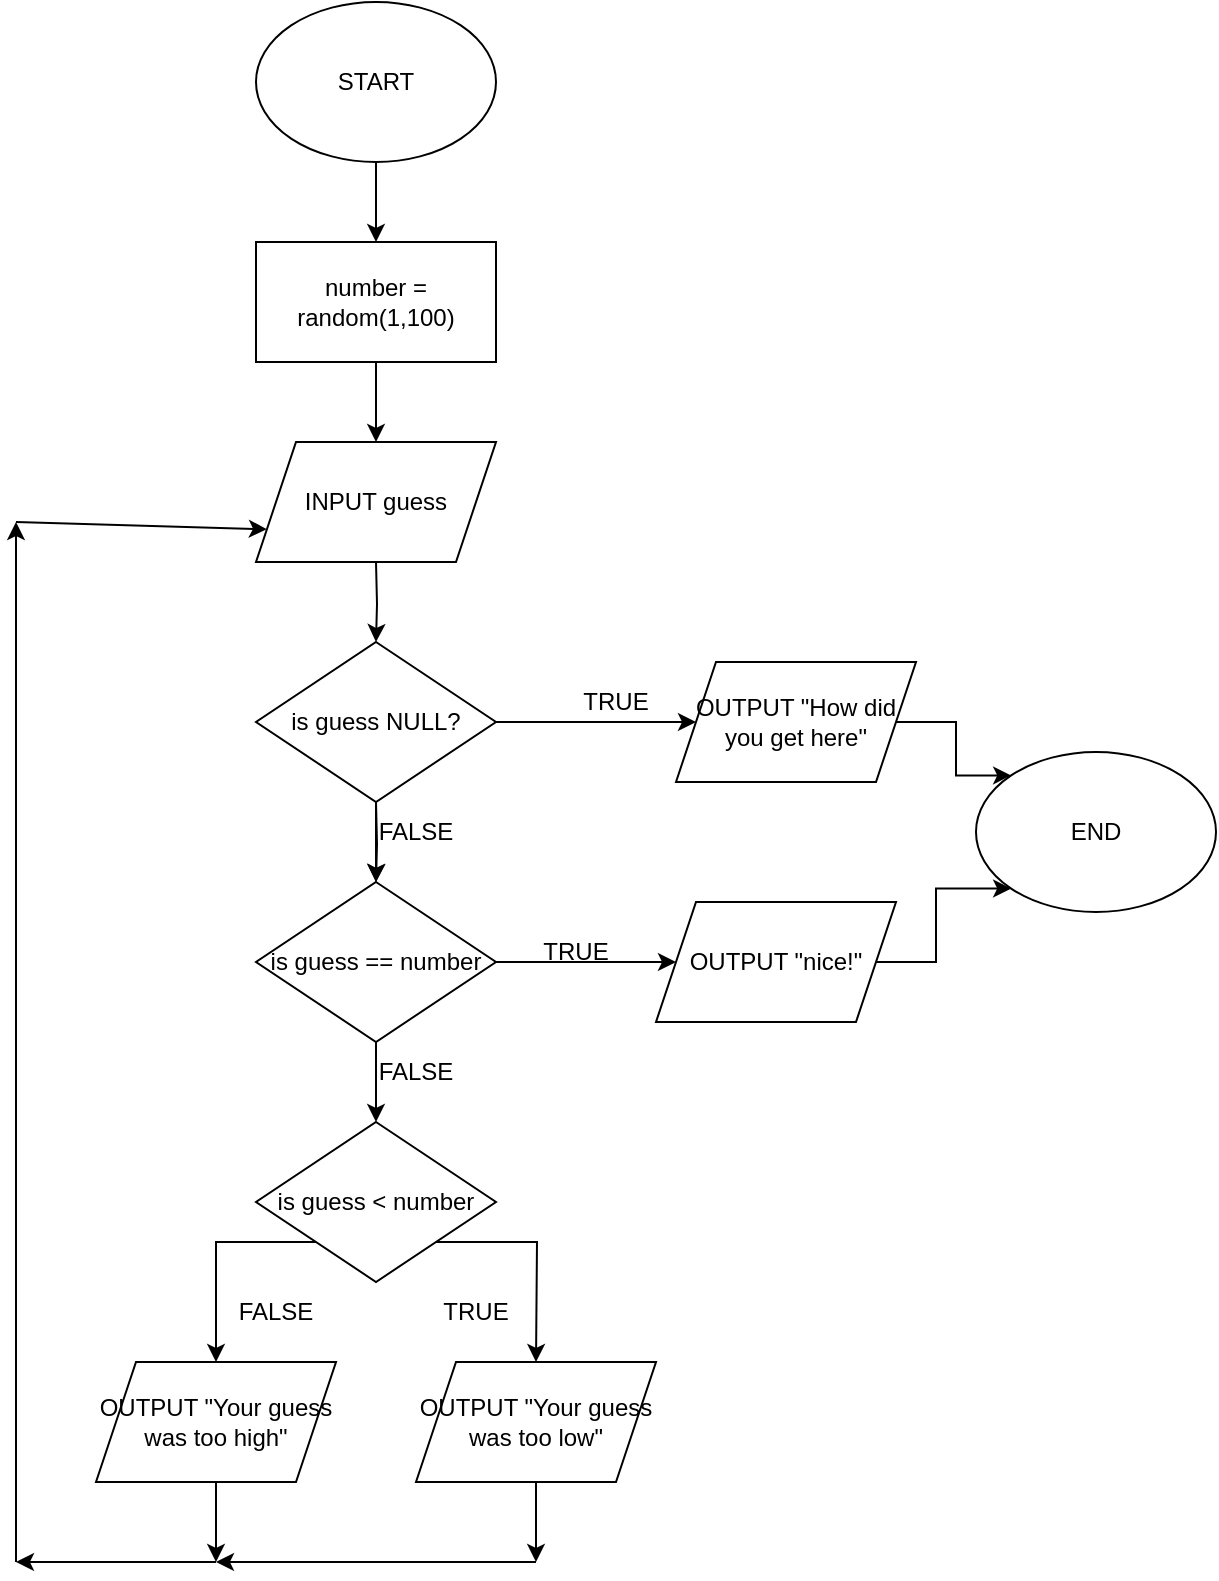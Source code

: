 <mxfile version="24.7.12" pages="2">
  <diagram name="Exercise 1" id="3cwsXyhbLT5nDXYA-e8p">
    <mxGraphModel dx="791" dy="1643" grid="1" gridSize="10" guides="1" tooltips="1" connect="1" arrows="1" fold="1" page="1" pageScale="1" pageWidth="850" pageHeight="1100" math="0" shadow="0">
      <root>
        <mxCell id="0" />
        <mxCell id="1" parent="0" />
        <mxCell id="LIvJMw1UkI3EyAe7xPMK-9" value="" style="edgeStyle=orthogonalEdgeStyle;rounded=0;orthogonalLoop=1;jettySize=auto;html=1;" edge="1" parent="1" source="LIvJMw1UkI3EyAe7xPMK-1" target="LIvJMw1UkI3EyAe7xPMK-2">
          <mxGeometry relative="1" as="geometry" />
        </mxCell>
        <mxCell id="LIvJMw1UkI3EyAe7xPMK-1" value="START" style="ellipse;whiteSpace=wrap;html=1;" vertex="1" parent="1">
          <mxGeometry x="200" y="40" width="120" height="80" as="geometry" />
        </mxCell>
        <mxCell id="LIvJMw1UkI3EyAe7xPMK-10" value="" style="edgeStyle=orthogonalEdgeStyle;rounded=0;orthogonalLoop=1;jettySize=auto;html=1;" edge="1" parent="1" source="LIvJMw1UkI3EyAe7xPMK-2">
          <mxGeometry relative="1" as="geometry">
            <mxPoint x="260" y="260" as="targetPoint" />
          </mxGeometry>
        </mxCell>
        <mxCell id="LIvJMw1UkI3EyAe7xPMK-2" value="&lt;font style=&quot;font-size: 12px;&quot;&gt;number = random(1,100)&lt;/font&gt;" style="rounded=0;whiteSpace=wrap;html=1;" vertex="1" parent="1">
          <mxGeometry x="200" y="160" width="120" height="60" as="geometry" />
        </mxCell>
        <mxCell id="LIvJMw1UkI3EyAe7xPMK-8" value="" style="edgeStyle=orthogonalEdgeStyle;rounded=0;orthogonalLoop=1;jettySize=auto;html=1;" edge="1" parent="1" source="LIvJMw1UkI3EyAe7xPMK-3" target="LIvJMw1UkI3EyAe7xPMK-6">
          <mxGeometry relative="1" as="geometry" />
        </mxCell>
        <mxCell id="LIvJMw1UkI3EyAe7xPMK-20" value="" style="edgeStyle=orthogonalEdgeStyle;rounded=0;orthogonalLoop=1;jettySize=auto;html=1;" edge="1" parent="1" target="LIvJMw1UkI3EyAe7xPMK-15">
          <mxGeometry relative="1" as="geometry">
            <mxPoint x="260" y="440" as="sourcePoint" />
          </mxGeometry>
        </mxCell>
        <mxCell id="LIvJMw1UkI3EyAe7xPMK-36" value="" style="edgeStyle=orthogonalEdgeStyle;rounded=0;orthogonalLoop=1;jettySize=auto;html=1;" edge="1" parent="1" source="LIvJMw1UkI3EyAe7xPMK-3">
          <mxGeometry relative="1" as="geometry">
            <mxPoint x="260" y="480" as="targetPoint" />
          </mxGeometry>
        </mxCell>
        <mxCell id="LIvJMw1UkI3EyAe7xPMK-3" value="is guess NULL?" style="rhombus;whiteSpace=wrap;html=1;" vertex="1" parent="1">
          <mxGeometry x="200" y="360" width="120" height="80" as="geometry" />
        </mxCell>
        <mxCell id="LIvJMw1UkI3EyAe7xPMK-11" value="" style="edgeStyle=orthogonalEdgeStyle;rounded=0;orthogonalLoop=1;jettySize=auto;html=1;" edge="1" parent="1" target="LIvJMw1UkI3EyAe7xPMK-3">
          <mxGeometry relative="1" as="geometry">
            <mxPoint x="260" y="320" as="sourcePoint" />
          </mxGeometry>
        </mxCell>
        <mxCell id="LIvJMw1UkI3EyAe7xPMK-40" style="edgeStyle=orthogonalEdgeStyle;rounded=0;orthogonalLoop=1;jettySize=auto;html=1;exitX=1;exitY=0.5;exitDx=0;exitDy=0;entryX=0;entryY=0;entryDx=0;entryDy=0;" edge="1" parent="1" source="LIvJMw1UkI3EyAe7xPMK-6" target="LIvJMw1UkI3EyAe7xPMK-7">
          <mxGeometry relative="1" as="geometry" />
        </mxCell>
        <mxCell id="LIvJMw1UkI3EyAe7xPMK-6" value="OUTPUT &quot;How did you get here&quot;" style="shape=parallelogram;perimeter=parallelogramPerimeter;whiteSpace=wrap;html=1;fixedSize=1;" vertex="1" parent="1">
          <mxGeometry x="410" y="370" width="120" height="60" as="geometry" />
        </mxCell>
        <mxCell id="LIvJMw1UkI3EyAe7xPMK-7" value="END" style="ellipse;whiteSpace=wrap;html=1;" vertex="1" parent="1">
          <mxGeometry x="560" y="415" width="120" height="80" as="geometry" />
        </mxCell>
        <mxCell id="LIvJMw1UkI3EyAe7xPMK-13" value="INPUT guess" style="shape=parallelogram;perimeter=parallelogramPerimeter;whiteSpace=wrap;html=1;fixedSize=1;" vertex="1" parent="1">
          <mxGeometry x="200" y="260" width="120" height="60" as="geometry" />
        </mxCell>
        <mxCell id="LIvJMw1UkI3EyAe7xPMK-14" value="TRUE" style="text;html=1;align=center;verticalAlign=middle;whiteSpace=wrap;rounded=0;" vertex="1" parent="1">
          <mxGeometry x="350" y="375" width="60" height="30" as="geometry" />
        </mxCell>
        <mxCell id="LIvJMw1UkI3EyAe7xPMK-23" value="" style="edgeStyle=orthogonalEdgeStyle;rounded=0;orthogonalLoop=1;jettySize=auto;html=1;" edge="1" parent="1" source="LIvJMw1UkI3EyAe7xPMK-15" target="LIvJMw1UkI3EyAe7xPMK-22">
          <mxGeometry relative="1" as="geometry" />
        </mxCell>
        <mxCell id="LIvJMw1UkI3EyAe7xPMK-24" value="" style="edgeStyle=orthogonalEdgeStyle;rounded=0;orthogonalLoop=1;jettySize=auto;html=1;" edge="1" parent="1" source="LIvJMw1UkI3EyAe7xPMK-15" target="LIvJMw1UkI3EyAe7xPMK-18">
          <mxGeometry relative="1" as="geometry" />
        </mxCell>
        <mxCell id="LIvJMw1UkI3EyAe7xPMK-15" value="is guess == number" style="rhombus;whiteSpace=wrap;html=1;" vertex="1" parent="1">
          <mxGeometry x="200" y="480" width="120" height="80" as="geometry" />
        </mxCell>
        <mxCell id="LIvJMw1UkI3EyAe7xPMK-27" style="edgeStyle=orthogonalEdgeStyle;rounded=0;orthogonalLoop=1;jettySize=auto;html=1;exitX=0;exitY=1;exitDx=0;exitDy=0;entryX=0.5;entryY=0;entryDx=0;entryDy=0;" edge="1" parent="1" source="LIvJMw1UkI3EyAe7xPMK-18">
          <mxGeometry relative="1" as="geometry">
            <mxPoint x="180" y="720" as="targetPoint" />
          </mxGeometry>
        </mxCell>
        <mxCell id="LIvJMw1UkI3EyAe7xPMK-28" style="edgeStyle=orthogonalEdgeStyle;rounded=0;orthogonalLoop=1;jettySize=auto;html=1;exitX=1;exitY=1;exitDx=0;exitDy=0;entryX=0.5;entryY=0;entryDx=0;entryDy=0;" edge="1" parent="1" source="LIvJMw1UkI3EyAe7xPMK-18">
          <mxGeometry relative="1" as="geometry">
            <mxPoint x="340" y="720" as="targetPoint" />
          </mxGeometry>
        </mxCell>
        <mxCell id="LIvJMw1UkI3EyAe7xPMK-18" value="is guess &amp;lt; number" style="rhombus;whiteSpace=wrap;html=1;" vertex="1" parent="1">
          <mxGeometry x="200" y="600" width="120" height="80" as="geometry" />
        </mxCell>
        <mxCell id="LIvJMw1UkI3EyAe7xPMK-21" value="FALSE" style="text;html=1;align=center;verticalAlign=middle;whiteSpace=wrap;rounded=0;" vertex="1" parent="1">
          <mxGeometry x="250" y="440" width="60" height="30" as="geometry" />
        </mxCell>
        <mxCell id="LIvJMw1UkI3EyAe7xPMK-39" style="edgeStyle=orthogonalEdgeStyle;rounded=0;orthogonalLoop=1;jettySize=auto;html=1;exitX=1;exitY=0.5;exitDx=0;exitDy=0;entryX=0;entryY=1;entryDx=0;entryDy=0;" edge="1" parent="1" source="LIvJMw1UkI3EyAe7xPMK-22" target="LIvJMw1UkI3EyAe7xPMK-7">
          <mxGeometry relative="1" as="geometry" />
        </mxCell>
        <mxCell id="LIvJMw1UkI3EyAe7xPMK-22" value="OUTPUT &quot;nice!&quot;" style="shape=parallelogram;perimeter=parallelogramPerimeter;whiteSpace=wrap;html=1;fixedSize=1;" vertex="1" parent="1">
          <mxGeometry x="400" y="490" width="120" height="60" as="geometry" />
        </mxCell>
        <mxCell id="LIvJMw1UkI3EyAe7xPMK-29" value="TRUE" style="text;html=1;align=center;verticalAlign=middle;whiteSpace=wrap;rounded=0;" vertex="1" parent="1">
          <mxGeometry x="330" y="500" width="60" height="30" as="geometry" />
        </mxCell>
        <mxCell id="LIvJMw1UkI3EyAe7xPMK-30" value="FALSE" style="text;html=1;align=center;verticalAlign=middle;whiteSpace=wrap;rounded=0;" vertex="1" parent="1">
          <mxGeometry x="250" y="560" width="60" height="30" as="geometry" />
        </mxCell>
        <mxCell id="LIvJMw1UkI3EyAe7xPMK-31" value="FALSE" style="text;html=1;align=center;verticalAlign=middle;whiteSpace=wrap;rounded=0;" vertex="1" parent="1">
          <mxGeometry x="180" y="680" width="60" height="30" as="geometry" />
        </mxCell>
        <mxCell id="LIvJMw1UkI3EyAe7xPMK-32" value="TRUE" style="text;html=1;align=center;verticalAlign=middle;whiteSpace=wrap;rounded=0;" vertex="1" parent="1">
          <mxGeometry x="280" y="680" width="60" height="30" as="geometry" />
        </mxCell>
        <mxCell id="LIvJMw1UkI3EyAe7xPMK-33" value="OUTPUT &quot;Your guess was too high&quot;" style="shape=parallelogram;perimeter=parallelogramPerimeter;whiteSpace=wrap;html=1;fixedSize=1;" vertex="1" parent="1">
          <mxGeometry x="120" y="720" width="120" height="60" as="geometry" />
        </mxCell>
        <mxCell id="LIvJMw1UkI3EyAe7xPMK-34" value="OUTPUT &quot;Your guess was too low&quot;" style="shape=parallelogram;perimeter=parallelogramPerimeter;whiteSpace=wrap;html=1;fixedSize=1;" vertex="1" parent="1">
          <mxGeometry x="280" y="720" width="120" height="60" as="geometry" />
        </mxCell>
        <mxCell id="LIvJMw1UkI3EyAe7xPMK-41" value="" style="endArrow=classic;html=1;rounded=0;exitX=0.5;exitY=1;exitDx=0;exitDy=0;" edge="1" parent="1" source="LIvJMw1UkI3EyAe7xPMK-33">
          <mxGeometry width="50" height="50" relative="1" as="geometry">
            <mxPoint x="350" y="670" as="sourcePoint" />
            <mxPoint x="180" y="820" as="targetPoint" />
          </mxGeometry>
        </mxCell>
        <mxCell id="LIvJMw1UkI3EyAe7xPMK-42" value="" style="endArrow=classic;html=1;rounded=0;" edge="1" parent="1">
          <mxGeometry width="50" height="50" relative="1" as="geometry">
            <mxPoint x="180" y="820" as="sourcePoint" />
            <mxPoint x="80" y="820" as="targetPoint" />
          </mxGeometry>
        </mxCell>
        <mxCell id="LIvJMw1UkI3EyAe7xPMK-43" value="" style="endArrow=classic;html=1;rounded=0;entryX=0;entryY=0.75;entryDx=0;entryDy=0;" edge="1" parent="1" target="LIvJMw1UkI3EyAe7xPMK-13">
          <mxGeometry width="50" height="50" relative="1" as="geometry">
            <mxPoint x="80" y="300" as="sourcePoint" />
            <mxPoint x="400" y="620" as="targetPoint" />
          </mxGeometry>
        </mxCell>
        <mxCell id="LIvJMw1UkI3EyAe7xPMK-44" value="" style="endArrow=classic;html=1;rounded=0;" edge="1" parent="1">
          <mxGeometry width="50" height="50" relative="1" as="geometry">
            <mxPoint x="80" y="820" as="sourcePoint" />
            <mxPoint x="80" y="300" as="targetPoint" />
          </mxGeometry>
        </mxCell>
        <mxCell id="LIvJMw1UkI3EyAe7xPMK-45" value="" style="endArrow=classic;html=1;rounded=0;" edge="1" parent="1">
          <mxGeometry width="50" height="50" relative="1" as="geometry">
            <mxPoint x="340" y="820" as="sourcePoint" />
            <mxPoint x="180" y="820" as="targetPoint" />
          </mxGeometry>
        </mxCell>
        <mxCell id="LIvJMw1UkI3EyAe7xPMK-46" value="" style="endArrow=classic;html=1;rounded=0;exitX=0.5;exitY=1;exitDx=0;exitDy=0;" edge="1" parent="1" source="LIvJMw1UkI3EyAe7xPMK-34">
          <mxGeometry width="50" height="50" relative="1" as="geometry">
            <mxPoint x="350" y="670" as="sourcePoint" />
            <mxPoint x="340" y="820" as="targetPoint" />
          </mxGeometry>
        </mxCell>
      </root>
    </mxGraphModel>
  </diagram>
  <diagram id="-hyJryN1nmh73GtO0Sq1" name="Page-2">
    <mxGraphModel grid="1" page="1" gridSize="10" guides="1" tooltips="1" connect="1" arrows="1" fold="1" pageScale="1" pageWidth="850" pageHeight="1100" math="0" shadow="0">
      <root>
        <mxCell id="0" />
        <mxCell id="1" parent="0" />
      </root>
    </mxGraphModel>
  </diagram>
</mxfile>
